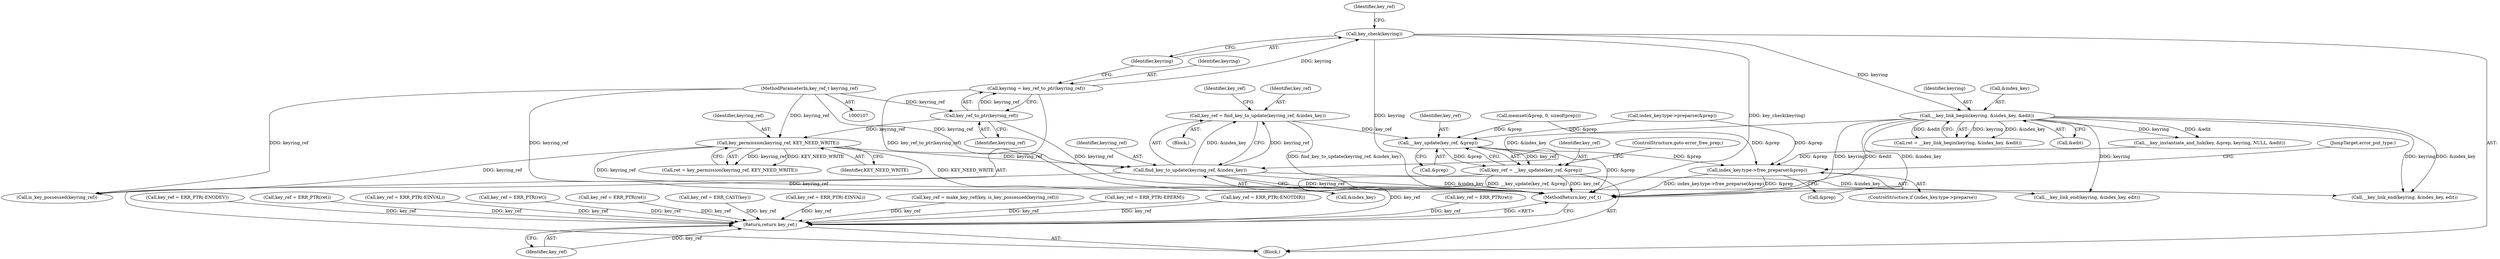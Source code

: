 digraph "0_linux_c06cfb08b88dfbe13be44a69ae2fdc3a7c902d81_2@API" {
"1000348" [label="(Call,key_ref = find_key_to_update(keyring_ref, &index_key))"];
"1000350" [label="(Call,find_key_to_update(keyring_ref, &index_key))"];
"1000328" [label="(Call,key_permission(keyring_ref, KEY_NEED_WRITE))"];
"1000175" [label="(Call,key_ref_to_ptr(keyring_ref))"];
"1000108" [label="(MethodParameterIn,key_ref_t keyring_ref)"];
"1000310" [label="(Call,__key_link_begin(keyring, &index_key, &edit))"];
"1000177" [label="(Call,key_check(keyring))"];
"1000173" [label="(Call,keyring = key_ref_to_ptr(keyring_ref))"];
"1000486" [label="(Call,__key_update(key_ref, &prep))"];
"1000467" [label="(Call,index_key.type->free_preparse(&prep))"];
"1000484" [label="(Call,key_ref = __key_update(key_ref, &prep))"];
"1000476" [label="(Return,return key_ref;)"];
"1000108" [label="(MethodParameterIn,key_ref_t keyring_ref)"];
"1000310" [label="(Call,__key_link_begin(keyring, &index_key, &edit))"];
"1000179" [label="(Call,key_ref = ERR_PTR(-ENOTDIR))"];
"1000479" [label="(Call,__key_link_end(keyring, &index_key, edit))"];
"1000347" [label="(Block,)"];
"1000491" [label="(MethodReturn,key_ref_t)"];
"1000178" [label="(Identifier,keyring)"];
"1000488" [label="(Call,&prep)"];
"1000490" [label="(ControlStructure,goto error_free_prep;)"];
"1000476" [label="(Return,return key_ref;)"];
"1000470" [label="(JumpTarget,error_put_type:)"];
"1000351" [label="(Identifier,keyring_ref)"];
"1000443" [label="(Call,key_ref = ERR_PTR(ret))"];
"1000485" [label="(Identifier,key_ref)"];
"1000142" [label="(Call,key_ref = ERR_PTR(-ENODEV))"];
"1000180" [label="(Identifier,key_ref)"];
"1000311" [label="(Identifier,keyring)"];
"1000428" [label="(Call,__key_instantiate_and_link(key, &prep, keyring, NULL, &edit))"];
"1000308" [label="(Call,ret = __key_link_begin(keyring, &index_key, &edit))"];
"1000487" [label="(Identifier,key_ref)"];
"1000468" [label="(Call,&prep)"];
"1000336" [label="(Call,key_ref = ERR_PTR(ret))"];
"1000486" [label="(Call,__key_update(key_ref, &prep))"];
"1000176" [label="(Identifier,keyring_ref)"];
"1000329" [label="(Identifier,keyring_ref)"];
"1000348" [label="(Call,key_ref = find_key_to_update(keyring_ref, &index_key))"];
"1000461" [label="(ControlStructure,if (index_key.type->preparse))"];
"1000452" [label="(Call,is_key_possessed(keyring_ref))"];
"1000148" [label="(Call,key_ref = ERR_PTR(-EINVAL))"];
"1000477" [label="(Identifier,key_ref)"];
"1000321" [label="(Call,key_ref = ERR_PTR(ret))"];
"1000174" [label="(Identifier,keyring)"];
"1000455" [label="(Call,__key_link_end(keyring, &index_key, edit))"];
"1000238" [label="(Call,index_key.type->preparse(&prep))"];
"1000349" [label="(Identifier,key_ref)"];
"1000246" [label="(Call,key_ref = ERR_PTR(ret))"];
"1000192" [label="(Call,memset(&prep, 0, sizeof(prep)))"];
"1000314" [label="(Call,&edit)"];
"1000173" [label="(Call,keyring = key_ref_to_ptr(keyring_ref))"];
"1000312" [label="(Call,&index_key)"];
"1000115" [label="(Block,)"];
"1000177" [label="(Call,key_check(keyring))"];
"1000467" [label="(Call,index_key.type->free_preparse(&prep))"];
"1000326" [label="(Call,ret = key_permission(keyring_ref, KEY_NEED_WRITE))"];
"1000355" [label="(Identifier,key_ref)"];
"1000421" [label="(Call,key_ref = ERR_CAST(key))"];
"1000263" [label="(Call,key_ref = ERR_PTR(-EINVAL))"];
"1000175" [label="(Call,key_ref_to_ptr(keyring_ref))"];
"1000448" [label="(Call,key_ref = make_key_ref(key, is_key_possessed(keyring_ref)))"];
"1000352" [label="(Call,&index_key)"];
"1000350" [label="(Call,find_key_to_update(keyring_ref, &index_key))"];
"1000330" [label="(Identifier,KEY_NEED_WRITE)"];
"1000484" [label="(Call,key_ref = __key_update(key_ref, &prep))"];
"1000328" [label="(Call,key_permission(keyring_ref, KEY_NEED_WRITE))"];
"1000282" [label="(Call,key_ref = ERR_PTR(-EPERM))"];
"1000348" -> "1000347"  [label="AST: "];
"1000348" -> "1000350"  [label="CFG: "];
"1000349" -> "1000348"  [label="AST: "];
"1000350" -> "1000348"  [label="AST: "];
"1000355" -> "1000348"  [label="CFG: "];
"1000348" -> "1000491"  [label="DDG: find_key_to_update(keyring_ref, &index_key)"];
"1000350" -> "1000348"  [label="DDG: keyring_ref"];
"1000350" -> "1000348"  [label="DDG: &index_key"];
"1000348" -> "1000486"  [label="DDG: key_ref"];
"1000350" -> "1000352"  [label="CFG: "];
"1000351" -> "1000350"  [label="AST: "];
"1000352" -> "1000350"  [label="AST: "];
"1000350" -> "1000491"  [label="DDG: keyring_ref"];
"1000328" -> "1000350"  [label="DDG: keyring_ref"];
"1000108" -> "1000350"  [label="DDG: keyring_ref"];
"1000310" -> "1000350"  [label="DDG: &index_key"];
"1000350" -> "1000452"  [label="DDG: keyring_ref"];
"1000350" -> "1000455"  [label="DDG: &index_key"];
"1000350" -> "1000479"  [label="DDG: &index_key"];
"1000328" -> "1000326"  [label="AST: "];
"1000328" -> "1000330"  [label="CFG: "];
"1000329" -> "1000328"  [label="AST: "];
"1000330" -> "1000328"  [label="AST: "];
"1000326" -> "1000328"  [label="CFG: "];
"1000328" -> "1000491"  [label="DDG: keyring_ref"];
"1000328" -> "1000491"  [label="DDG: KEY_NEED_WRITE"];
"1000328" -> "1000326"  [label="DDG: keyring_ref"];
"1000328" -> "1000326"  [label="DDG: KEY_NEED_WRITE"];
"1000175" -> "1000328"  [label="DDG: keyring_ref"];
"1000108" -> "1000328"  [label="DDG: keyring_ref"];
"1000328" -> "1000452"  [label="DDG: keyring_ref"];
"1000175" -> "1000173"  [label="AST: "];
"1000175" -> "1000176"  [label="CFG: "];
"1000176" -> "1000175"  [label="AST: "];
"1000173" -> "1000175"  [label="CFG: "];
"1000175" -> "1000491"  [label="DDG: keyring_ref"];
"1000175" -> "1000173"  [label="DDG: keyring_ref"];
"1000108" -> "1000175"  [label="DDG: keyring_ref"];
"1000108" -> "1000107"  [label="AST: "];
"1000108" -> "1000491"  [label="DDG: keyring_ref"];
"1000108" -> "1000452"  [label="DDG: keyring_ref"];
"1000310" -> "1000308"  [label="AST: "];
"1000310" -> "1000314"  [label="CFG: "];
"1000311" -> "1000310"  [label="AST: "];
"1000312" -> "1000310"  [label="AST: "];
"1000314" -> "1000310"  [label="AST: "];
"1000308" -> "1000310"  [label="CFG: "];
"1000310" -> "1000491"  [label="DDG: &index_key"];
"1000310" -> "1000491"  [label="DDG: keyring"];
"1000310" -> "1000491"  [label="DDG: &edit"];
"1000310" -> "1000308"  [label="DDG: keyring"];
"1000310" -> "1000308"  [label="DDG: &index_key"];
"1000310" -> "1000308"  [label="DDG: &edit"];
"1000177" -> "1000310"  [label="DDG: keyring"];
"1000310" -> "1000428"  [label="DDG: keyring"];
"1000310" -> "1000428"  [label="DDG: &edit"];
"1000310" -> "1000455"  [label="DDG: keyring"];
"1000310" -> "1000455"  [label="DDG: &index_key"];
"1000310" -> "1000479"  [label="DDG: keyring"];
"1000177" -> "1000115"  [label="AST: "];
"1000177" -> "1000178"  [label="CFG: "];
"1000178" -> "1000177"  [label="AST: "];
"1000180" -> "1000177"  [label="CFG: "];
"1000177" -> "1000491"  [label="DDG: keyring"];
"1000177" -> "1000491"  [label="DDG: key_check(keyring)"];
"1000173" -> "1000177"  [label="DDG: keyring"];
"1000173" -> "1000115"  [label="AST: "];
"1000174" -> "1000173"  [label="AST: "];
"1000178" -> "1000173"  [label="CFG: "];
"1000173" -> "1000491"  [label="DDG: key_ref_to_ptr(keyring_ref)"];
"1000486" -> "1000484"  [label="AST: "];
"1000486" -> "1000488"  [label="CFG: "];
"1000487" -> "1000486"  [label="AST: "];
"1000488" -> "1000486"  [label="AST: "];
"1000484" -> "1000486"  [label="CFG: "];
"1000486" -> "1000491"  [label="DDG: &prep"];
"1000486" -> "1000467"  [label="DDG: &prep"];
"1000486" -> "1000484"  [label="DDG: key_ref"];
"1000486" -> "1000484"  [label="DDG: &prep"];
"1000238" -> "1000486"  [label="DDG: &prep"];
"1000192" -> "1000486"  [label="DDG: &prep"];
"1000467" -> "1000461"  [label="AST: "];
"1000467" -> "1000468"  [label="CFG: "];
"1000468" -> "1000467"  [label="AST: "];
"1000470" -> "1000467"  [label="CFG: "];
"1000467" -> "1000491"  [label="DDG: index_key.type->free_preparse(&prep)"];
"1000467" -> "1000491"  [label="DDG: &prep"];
"1000238" -> "1000467"  [label="DDG: &prep"];
"1000192" -> "1000467"  [label="DDG: &prep"];
"1000428" -> "1000467"  [label="DDG: &prep"];
"1000484" -> "1000115"  [label="AST: "];
"1000485" -> "1000484"  [label="AST: "];
"1000490" -> "1000484"  [label="CFG: "];
"1000484" -> "1000491"  [label="DDG: __key_update(key_ref, &prep)"];
"1000484" -> "1000491"  [label="DDG: key_ref"];
"1000484" -> "1000476"  [label="DDG: key_ref"];
"1000476" -> "1000115"  [label="AST: "];
"1000476" -> "1000477"  [label="CFG: "];
"1000477" -> "1000476"  [label="AST: "];
"1000491" -> "1000476"  [label="CFG: "];
"1000476" -> "1000491"  [label="DDG: <RET>"];
"1000477" -> "1000476"  [label="DDG: key_ref"];
"1000321" -> "1000476"  [label="DDG: key_ref"];
"1000142" -> "1000476"  [label="DDG: key_ref"];
"1000282" -> "1000476"  [label="DDG: key_ref"];
"1000336" -> "1000476"  [label="DDG: key_ref"];
"1000263" -> "1000476"  [label="DDG: key_ref"];
"1000421" -> "1000476"  [label="DDG: key_ref"];
"1000179" -> "1000476"  [label="DDG: key_ref"];
"1000448" -> "1000476"  [label="DDG: key_ref"];
"1000148" -> "1000476"  [label="DDG: key_ref"];
"1000443" -> "1000476"  [label="DDG: key_ref"];
"1000246" -> "1000476"  [label="DDG: key_ref"];
}
